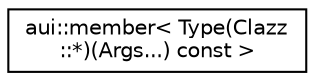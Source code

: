 digraph "Graphical Class Hierarchy"
{
 // LATEX_PDF_SIZE
  edge [fontname="Helvetica",fontsize="10",labelfontname="Helvetica",labelfontsize="10"];
  node [fontname="Helvetica",fontsize="10",shape=record];
  rankdir="LR";
  Node0 [label="aui::member\< Type(Clazz\l::*)(Args...) const \>",height=0.2,width=0.4,color="black", fillcolor="white", style="filled",URL="$structaui_1_1member_3_01Type_07Clazz_1_1_5_08_07Args_8_8_8_08_01const_01_4.html",tooltip=" "];
}
